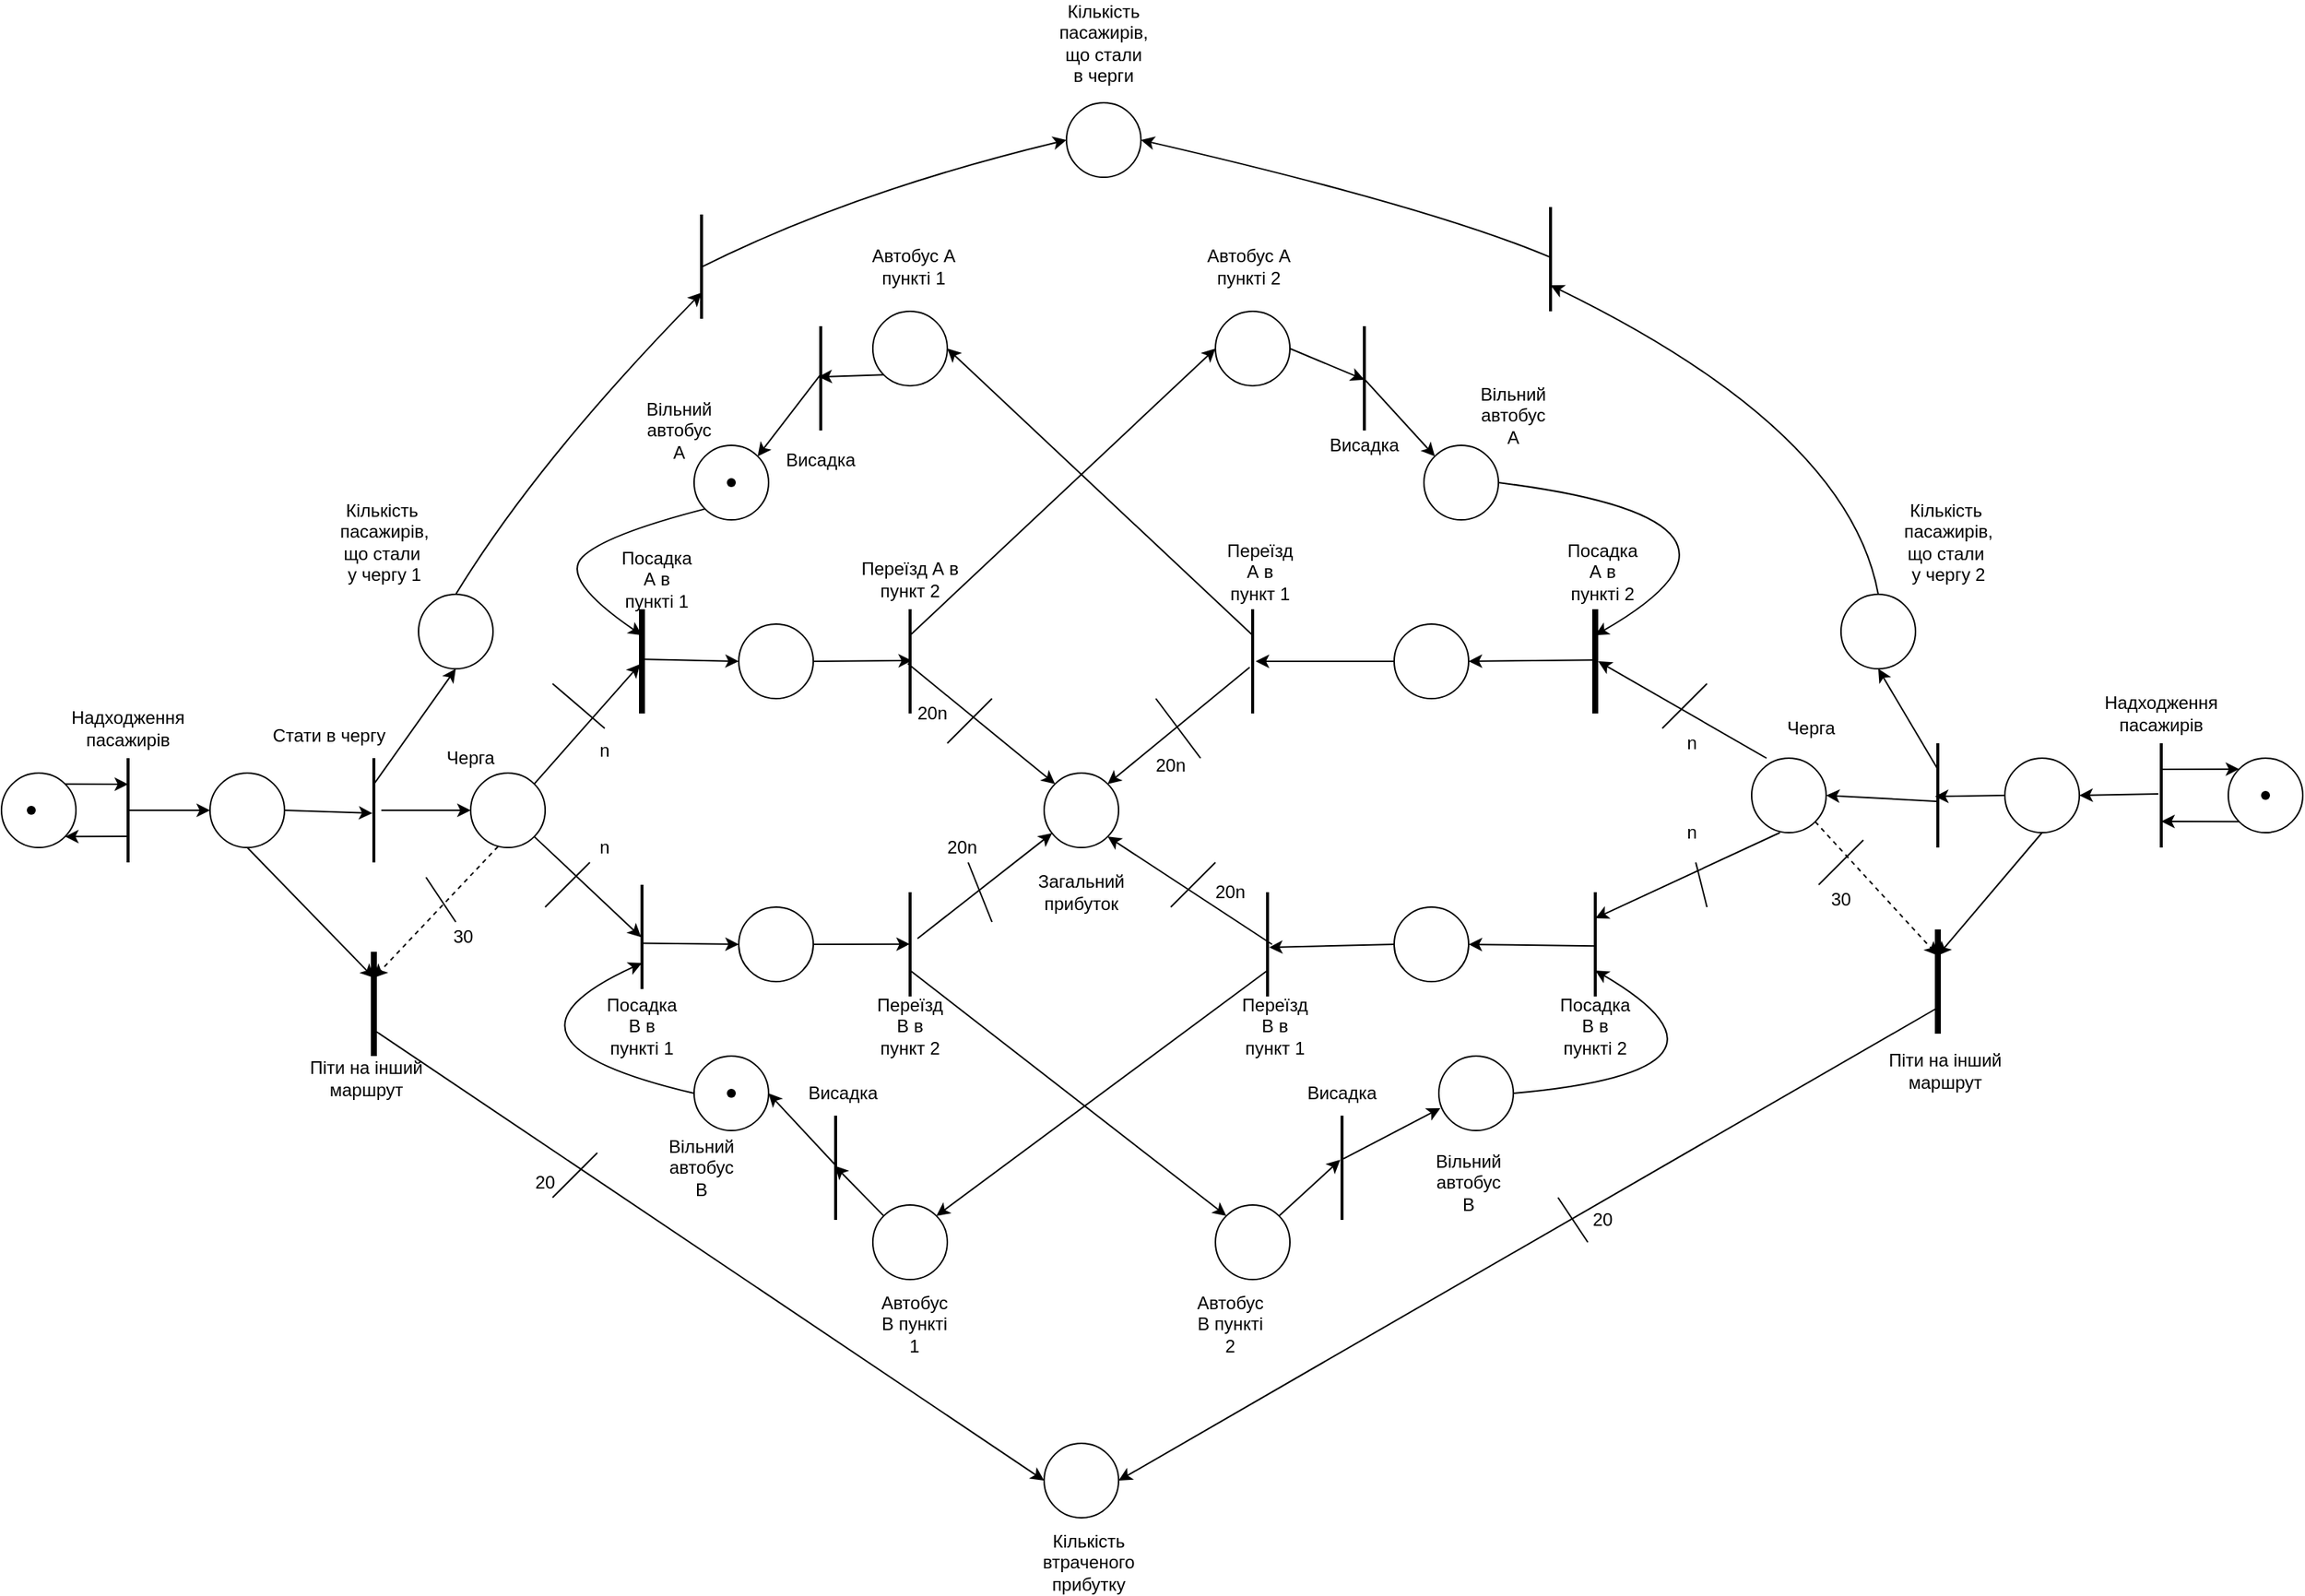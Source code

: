 <mxfile version="20.3.0" type="device"><diagram id="JRquB27SXBx3PRwuqqWr" name="Страница 1"><mxGraphModel dx="1483" dy="916" grid="1" gridSize="10" guides="1" tooltips="1" connect="1" arrows="1" fold="1" page="1" pageScale="1" pageWidth="827" pageHeight="1169" math="0" shadow="0"><root><mxCell id="0"/><mxCell id="1" parent="0"/><mxCell id="k7rmMlAUc3m3E8eoJqfO-1" value="" style="ellipse;whiteSpace=wrap;html=1;aspect=fixed;" parent="1" vertex="1"><mxGeometry x="40" y="1000" width="50" height="50" as="geometry"/></mxCell><mxCell id="k7rmMlAUc3m3E8eoJqfO-2" value="" style="line;strokeWidth=2;direction=south;html=1;" parent="1" vertex="1"><mxGeometry x="120" y="990" width="10" height="70" as="geometry"/></mxCell><mxCell id="k7rmMlAUc3m3E8eoJqfO-3" value="" style="endArrow=classic;html=1;exitX=1;exitY=0;exitDx=0;exitDy=0;entryX=0.25;entryY=0.5;entryDx=0;entryDy=0;entryPerimeter=0;" parent="1" source="k7rmMlAUc3m3E8eoJqfO-1" target="k7rmMlAUc3m3E8eoJqfO-2" edge="1"><mxGeometry width="50" height="50" relative="1" as="geometry"><mxPoint x="430" y="1330" as="sourcePoint"/><mxPoint x="480" y="1280" as="targetPoint"/></mxGeometry></mxCell><mxCell id="k7rmMlAUc3m3E8eoJqfO-4" value="" style="endArrow=classic;html=1;exitX=0.75;exitY=0.5;exitDx=0;exitDy=0;exitPerimeter=0;entryX=1;entryY=1;entryDx=0;entryDy=0;" parent="1" source="k7rmMlAUc3m3E8eoJqfO-2" target="k7rmMlAUc3m3E8eoJqfO-1" edge="1"><mxGeometry width="50" height="50" relative="1" as="geometry"><mxPoint x="430" y="1330" as="sourcePoint"/><mxPoint x="480" y="1280" as="targetPoint"/></mxGeometry></mxCell><mxCell id="k7rmMlAUc3m3E8eoJqfO-5" value="Надходження пасажирів" style="text;html=1;strokeColor=none;fillColor=none;align=center;verticalAlign=middle;whiteSpace=wrap;rounded=0;" parent="1" vertex="1"><mxGeometry x="105" y="960" width="40" height="20" as="geometry"/></mxCell><mxCell id="k7rmMlAUc3m3E8eoJqfO-6" value="" style="ellipse;whiteSpace=wrap;html=1;aspect=fixed;" parent="1" vertex="1"><mxGeometry x="180" y="1000" width="50" height="50" as="geometry"/></mxCell><mxCell id="k7rmMlAUc3m3E8eoJqfO-7" value="" style="endArrow=classic;html=1;entryX=0;entryY=0.5;entryDx=0;entryDy=0;" parent="1" target="k7rmMlAUc3m3E8eoJqfO-6" edge="1"><mxGeometry width="50" height="50" relative="1" as="geometry"><mxPoint x="124" y="1025" as="sourcePoint"/><mxPoint x="295" y="790" as="targetPoint"/></mxGeometry></mxCell><mxCell id="k7rmMlAUc3m3E8eoJqfO-8" value="" style="line;strokeWidth=4;direction=south;html=1;" parent="1" vertex="1"><mxGeometry x="285" y="1120" width="10" height="70" as="geometry"/></mxCell><mxCell id="k7rmMlAUc3m3E8eoJqfO-10" value="" style="line;strokeWidth=2;direction=south;html=1;" parent="1" vertex="1"><mxGeometry x="285" y="990" width="10" height="70" as="geometry"/></mxCell><mxCell id="k7rmMlAUc3m3E8eoJqfO-11" value="" style="ellipse;whiteSpace=wrap;html=1;aspect=fixed;" parent="1" vertex="1"><mxGeometry x="355" y="1000" width="50" height="50" as="geometry"/></mxCell><mxCell id="k7rmMlAUc3m3E8eoJqfO-12" value="" style="line;strokeWidth=4;direction=south;html=1;" parent="1" vertex="1"><mxGeometry x="465" y="890" width="10" height="70" as="geometry"/></mxCell><mxCell id="k7rmMlAUc3m3E8eoJqfO-13" value="" style="line;strokeWidth=2;direction=south;html=1;" parent="1" vertex="1"><mxGeometry x="465" y="1075" width="10" height="70" as="geometry"/></mxCell><mxCell id="k7rmMlAUc3m3E8eoJqfO-14" value="" style="ellipse;whiteSpace=wrap;html=1;aspect=fixed;" parent="1" vertex="1"><mxGeometry x="535" y="900" width="50" height="50" as="geometry"/></mxCell><mxCell id="k7rmMlAUc3m3E8eoJqfO-15" value="" style="ellipse;whiteSpace=wrap;html=1;aspect=fixed;" parent="1" vertex="1"><mxGeometry x="535" y="1090" width="50" height="50" as="geometry"/></mxCell><mxCell id="k7rmMlAUc3m3E8eoJqfO-16" value="" style="line;strokeWidth=2;direction=south;html=1;" parent="1" vertex="1"><mxGeometry x="645" y="1080" width="10" height="70" as="geometry"/></mxCell><mxCell id="k7rmMlAUc3m3E8eoJqfO-17" value="" style="line;strokeWidth=2;direction=south;html=1;" parent="1" vertex="1"><mxGeometry x="645" y="890" width="10" height="70" as="geometry"/></mxCell><mxCell id="k7rmMlAUc3m3E8eoJqfO-18" value="" style="ellipse;whiteSpace=wrap;html=1;aspect=fixed;" parent="1" vertex="1"><mxGeometry x="740" y="1000" width="50" height="50" as="geometry"/></mxCell><mxCell id="k7rmMlAUc3m3E8eoJqfO-19" value="" style="ellipse;whiteSpace=wrap;html=1;aspect=fixed;" parent="1" vertex="1"><mxGeometry x="505" y="780" width="50" height="50" as="geometry"/></mxCell><mxCell id="k7rmMlAUc3m3E8eoJqfO-20" value="" style="ellipse;whiteSpace=wrap;html=1;aspect=fixed;" parent="1" vertex="1"><mxGeometry x="625" y="690" width="50" height="50" as="geometry"/></mxCell><mxCell id="k7rmMlAUc3m3E8eoJqfO-21" value="" style="line;strokeWidth=2;direction=south;html=1;" parent="1" vertex="1"><mxGeometry x="585" y="700" width="10" height="70" as="geometry"/></mxCell><mxCell id="k7rmMlAUc3m3E8eoJqfO-22" value="" style="ellipse;whiteSpace=wrap;html=1;aspect=fixed;" parent="1" vertex="1"><mxGeometry x="505" y="1190" width="50" height="50" as="geometry"/></mxCell><mxCell id="k7rmMlAUc3m3E8eoJqfO-23" value="" style="line;strokeWidth=2;direction=south;html=1;" parent="1" vertex="1"><mxGeometry x="595" y="1230" width="10" height="70" as="geometry"/></mxCell><mxCell id="k7rmMlAUc3m3E8eoJqfO-24" value="" style="ellipse;whiteSpace=wrap;html=1;aspect=fixed;" parent="1" vertex="1"><mxGeometry x="625" y="1290" width="50" height="50" as="geometry"/></mxCell><mxCell id="k7rmMlAUc3m3E8eoJqfO-25" value="" style="ellipse;whiteSpace=wrap;html=1;aspect=fixed;" parent="1" vertex="1"><mxGeometry x="740" y="1450" width="50" height="50" as="geometry"/></mxCell><mxCell id="k7rmMlAUc3m3E8eoJqfO-26" value="" style="endArrow=classic;html=1;exitX=1;exitY=0.5;exitDx=0;exitDy=0;" parent="1" source="k7rmMlAUc3m3E8eoJqfO-6" edge="1"><mxGeometry width="50" height="50" relative="1" as="geometry"><mxPoint x="505" y="1060" as="sourcePoint"/><mxPoint x="289" y="1027" as="targetPoint"/></mxGeometry></mxCell><mxCell id="k7rmMlAUc3m3E8eoJqfO-27" value="" style="endArrow=classic;html=1;entryX=0;entryY=0.5;entryDx=0;entryDy=0;" parent="1" source="k7rmMlAUc3m3E8eoJqfO-10" target="k7rmMlAUc3m3E8eoJqfO-11" edge="1"><mxGeometry width="50" height="50" relative="1" as="geometry"><mxPoint x="505" y="1060" as="sourcePoint"/><mxPoint x="555" y="1010" as="targetPoint"/></mxGeometry></mxCell><mxCell id="k7rmMlAUc3m3E8eoJqfO-28" value="" style="endArrow=classic;html=1;exitX=0.5;exitY=1;exitDx=0;exitDy=0;entryX=0.25;entryY=0.5;entryDx=0;entryDy=0;entryPerimeter=0;" parent="1" source="k7rmMlAUc3m3E8eoJqfO-6" target="k7rmMlAUc3m3E8eoJqfO-8" edge="1"><mxGeometry width="50" height="50" relative="1" as="geometry"><mxPoint x="505" y="1060" as="sourcePoint"/><mxPoint x="555" y="1010" as="targetPoint"/></mxGeometry></mxCell><mxCell id="k7rmMlAUc3m3E8eoJqfO-29" value="" style="endArrow=classic;html=1;exitX=0.75;exitY=0.5;exitDx=0;exitDy=0;exitPerimeter=0;entryX=0;entryY=0.5;entryDx=0;entryDy=0;" parent="1" source="k7rmMlAUc3m3E8eoJqfO-8" target="k7rmMlAUc3m3E8eoJqfO-25" edge="1"><mxGeometry width="50" height="50" relative="1" as="geometry"><mxPoint x="665" y="1340" as="sourcePoint"/><mxPoint x="715" y="1290" as="targetPoint"/></mxGeometry></mxCell><mxCell id="k7rmMlAUc3m3E8eoJqfO-31" value="" style="endArrow=classic;html=1;exitX=1;exitY=0;exitDx=0;exitDy=0;entryX=0.527;entryY=0.627;entryDx=0;entryDy=0;entryPerimeter=0;" parent="1" source="k7rmMlAUc3m3E8eoJqfO-11" target="k7rmMlAUc3m3E8eoJqfO-12" edge="1"><mxGeometry width="50" height="50" relative="1" as="geometry"><mxPoint x="535" y="1080" as="sourcePoint"/><mxPoint x="585" y="1030" as="targetPoint"/></mxGeometry></mxCell><mxCell id="k7rmMlAUc3m3E8eoJqfO-32" value="" style="endArrow=classic;html=1;exitX=1;exitY=1;exitDx=0;exitDy=0;entryX=0.503;entryY=0.555;entryDx=0;entryDy=0;entryPerimeter=0;" parent="1" source="k7rmMlAUc3m3E8eoJqfO-11" target="k7rmMlAUc3m3E8eoJqfO-13" edge="1"><mxGeometry width="50" height="50" relative="1" as="geometry"><mxPoint x="535" y="1080" as="sourcePoint"/><mxPoint x="585" y="1030" as="targetPoint"/></mxGeometry></mxCell><mxCell id="k7rmMlAUc3m3E8eoJqfO-33" value="" style="endArrow=classic;html=1;exitX=0.481;exitY=0.373;exitDx=0;exitDy=0;exitPerimeter=0;entryX=0;entryY=0.5;entryDx=0;entryDy=0;" parent="1" source="k7rmMlAUc3m3E8eoJqfO-12" target="k7rmMlAUc3m3E8eoJqfO-14" edge="1"><mxGeometry width="50" height="50" relative="1" as="geometry"><mxPoint x="585" y="1080" as="sourcePoint"/><mxPoint x="635" y="1030" as="targetPoint"/></mxGeometry></mxCell><mxCell id="k7rmMlAUc3m3E8eoJqfO-34" value="" style="endArrow=classic;html=1;exitX=0.561;exitY=0.563;exitDx=0;exitDy=0;exitPerimeter=0;entryX=0;entryY=0.5;entryDx=0;entryDy=0;" parent="1" source="k7rmMlAUc3m3E8eoJqfO-13" target="k7rmMlAUc3m3E8eoJqfO-15" edge="1"><mxGeometry width="50" height="50" relative="1" as="geometry"><mxPoint x="585" y="1080" as="sourcePoint"/><mxPoint x="635" y="1030" as="targetPoint"/></mxGeometry></mxCell><mxCell id="k7rmMlAUc3m3E8eoJqfO-35" value="" style="endArrow=classic;html=1;exitX=0;exitY=1;exitDx=0;exitDy=0;entryX=0.486;entryY=0.65;entryDx=0;entryDy=0;entryPerimeter=0;" parent="1" source="k7rmMlAUc3m3E8eoJqfO-20" target="k7rmMlAUc3m3E8eoJqfO-21" edge="1"><mxGeometry width="50" height="50" relative="1" as="geometry"><mxPoint x="675" y="950" as="sourcePoint"/><mxPoint x="725" y="900" as="targetPoint"/></mxGeometry></mxCell><mxCell id="k7rmMlAUc3m3E8eoJqfO-36" value="" style="endArrow=classic;html=1;exitX=0.451;exitY=0.442;exitDx=0;exitDy=0;exitPerimeter=0;entryX=1;entryY=0;entryDx=0;entryDy=0;" parent="1" source="k7rmMlAUc3m3E8eoJqfO-21" target="k7rmMlAUc3m3E8eoJqfO-19" edge="1"><mxGeometry width="50" height="50" relative="1" as="geometry"><mxPoint x="675" y="950" as="sourcePoint"/><mxPoint x="725" y="900" as="targetPoint"/></mxGeometry></mxCell><mxCell id="k7rmMlAUc3m3E8eoJqfO-37" value="" style="endArrow=classic;html=1;exitX=1;exitY=0.5;exitDx=0;exitDy=0;entryX=0.493;entryY=0.376;entryDx=0;entryDy=0;entryPerimeter=0;" parent="1" source="k7rmMlAUc3m3E8eoJqfO-14" target="k7rmMlAUc3m3E8eoJqfO-17" edge="1"><mxGeometry width="50" height="50" relative="1" as="geometry"><mxPoint x="675" y="950" as="sourcePoint"/><mxPoint x="725" y="900" as="targetPoint"/></mxGeometry></mxCell><mxCell id="k7rmMlAUc3m3E8eoJqfO-38" value="" style="endArrow=classic;html=1;exitX=1;exitY=0.5;exitDx=0;exitDy=0;entryX=0.498;entryY=0.514;entryDx=0;entryDy=0;entryPerimeter=0;" parent="1" source="k7rmMlAUc3m3E8eoJqfO-15" target="k7rmMlAUc3m3E8eoJqfO-16" edge="1"><mxGeometry width="50" height="50" relative="1" as="geometry"><mxPoint x="675" y="950" as="sourcePoint"/><mxPoint x="725" y="900" as="targetPoint"/></mxGeometry></mxCell><mxCell id="k7rmMlAUc3m3E8eoJqfO-39" value="" style="endArrow=classic;html=1;exitX=0.522;exitY=0.652;exitDx=0;exitDy=0;exitPerimeter=0;entryX=0;entryY=0;entryDx=0;entryDy=0;shadow=0;sketch=0;rounded=1;" parent="1" source="k7rmMlAUc3m3E8eoJqfO-17" target="k7rmMlAUc3m3E8eoJqfO-18" edge="1"><mxGeometry width="50" height="50" relative="1" as="geometry"><mxPoint x="805" y="1030" as="sourcePoint"/><mxPoint x="855" y="980" as="targetPoint"/></mxGeometry></mxCell><mxCell id="k7rmMlAUc3m3E8eoJqfO-40" value="" style="endArrow=classic;html=1;" parent="1" source="k7rmMlAUc3m3E8eoJqfO-16" target="k7rmMlAUc3m3E8eoJqfO-18" edge="1"><mxGeometry width="50" height="50" relative="1" as="geometry"><mxPoint x="805" y="1030" as="sourcePoint"/><mxPoint x="855" y="980" as="targetPoint"/></mxGeometry></mxCell><mxCell id="k7rmMlAUc3m3E8eoJqfO-41" value="" style="endArrow=classic;html=1;shadow=0;strokeColor=#000000;exitX=0;exitY=0;exitDx=0;exitDy=0;entryX=0.481;entryY=0.561;entryDx=0;entryDy=0;entryPerimeter=0;" parent="1" source="k7rmMlAUc3m3E8eoJqfO-24" target="k7rmMlAUc3m3E8eoJqfO-23" edge="1"><mxGeometry width="50" height="50" relative="1" as="geometry"><mxPoint x="745" y="1200" as="sourcePoint"/><mxPoint x="795" y="1150" as="targetPoint"/></mxGeometry></mxCell><mxCell id="k7rmMlAUc3m3E8eoJqfO-42" value="" style="endArrow=classic;html=1;shadow=0;strokeColor=#000000;exitX=0.486;exitY=0.439;exitDx=0;exitDy=0;exitPerimeter=0;entryX=1;entryY=0.5;entryDx=0;entryDy=0;" parent="1" source="k7rmMlAUc3m3E8eoJqfO-23" target="k7rmMlAUc3m3E8eoJqfO-22" edge="1"><mxGeometry width="50" height="50" relative="1" as="geometry"><mxPoint x="745" y="1200" as="sourcePoint"/><mxPoint x="795" y="1150" as="targetPoint"/></mxGeometry></mxCell><mxCell id="k7rmMlAUc3m3E8eoJqfO-43" value="" style="endArrow=none;html=1;shadow=0;strokeColor=#000000;" parent="1" edge="1"><mxGeometry width="50" height="50" relative="1" as="geometry"><mxPoint x="410" y="1285" as="sourcePoint"/><mxPoint x="440.0" y="1255" as="targetPoint"/></mxGeometry></mxCell><mxCell id="k7rmMlAUc3m3E8eoJqfO-44" value="" style="endArrow=none;html=1;shadow=0;strokeColor=#000000;" parent="1" edge="1"><mxGeometry width="50" height="50" relative="1" as="geometry"><mxPoint x="405" y="1090" as="sourcePoint"/><mxPoint x="435.0" y="1060" as="targetPoint"/></mxGeometry></mxCell><mxCell id="k7rmMlAUc3m3E8eoJqfO-45" value="" style="endArrow=none;html=1;shadow=0;strokeColor=#000000;" parent="1" edge="1"><mxGeometry width="50" height="50" relative="1" as="geometry"><mxPoint x="675.0" y="980" as="sourcePoint"/><mxPoint x="705.0" y="950" as="targetPoint"/></mxGeometry></mxCell><mxCell id="k7rmMlAUc3m3E8eoJqfO-46" value="" style="endArrow=none;html=1;shadow=0;strokeColor=#000000;" parent="1" source="k7rmMlAUc3m3E8eoJqfO-122" edge="1"><mxGeometry width="50" height="50" relative="1" as="geometry"><mxPoint x="705" y="1100" as="sourcePoint"/><mxPoint x="675.0" y="1060" as="targetPoint"/></mxGeometry></mxCell><mxCell id="k7rmMlAUc3m3E8eoJqfO-47" value="" style="endArrow=none;html=1;shadow=0;strokeColor=#000000;" parent="1" edge="1"><mxGeometry width="50" height="50" relative="1" as="geometry"><mxPoint x="445.0" y="970" as="sourcePoint"/><mxPoint x="410" y="940" as="targetPoint"/></mxGeometry></mxCell><mxCell id="k7rmMlAUc3m3E8eoJqfO-48" value="" style="endArrow=none;html=1;shadow=0;strokeColor=#000000;" parent="1" edge="1"><mxGeometry width="50" height="50" relative="1" as="geometry"><mxPoint x="345" y="1100" as="sourcePoint"/><mxPoint x="325" y="1070" as="targetPoint"/></mxGeometry></mxCell><mxCell id="k7rmMlAUc3m3E8eoJqfO-49" value="" style="endArrow=classic;html=1;shadow=0;strokeColor=#000000;exitX=0.367;exitY=0.987;exitDx=0;exitDy=0;exitPerimeter=0;entryX=0.25;entryY=0.5;entryDx=0;entryDy=0;entryPerimeter=0;dashed=1;" parent="1" source="k7rmMlAUc3m3E8eoJqfO-11" target="k7rmMlAUc3m3E8eoJqfO-8" edge="1"><mxGeometry width="50" height="50" relative="1" as="geometry"><mxPoint x="585" y="1160" as="sourcePoint"/><mxPoint x="635" y="1110" as="targetPoint"/></mxGeometry></mxCell><mxCell id="k7rmMlAUc3m3E8eoJqfO-50" value="" style="line;strokeWidth=2;direction=south;html=1;" parent="1" vertex="1"><mxGeometry x="875" y="890" width="10" height="70" as="geometry"/></mxCell><mxCell id="k7rmMlAUc3m3E8eoJqfO-51" value="" style="line;strokeWidth=2;direction=south;html=1;" parent="1" vertex="1"><mxGeometry x="885" y="1080" width="10" height="70" as="geometry"/></mxCell><mxCell id="k7rmMlAUc3m3E8eoJqfO-52" value="" style="ellipse;whiteSpace=wrap;html=1;aspect=fixed;" parent="1" vertex="1"><mxGeometry x="975" y="900" width="50" height="50" as="geometry"/></mxCell><mxCell id="k7rmMlAUc3m3E8eoJqfO-53" value="" style="ellipse;whiteSpace=wrap;html=1;aspect=fixed;" parent="1" vertex="1"><mxGeometry x="975" y="1090" width="50" height="50" as="geometry"/></mxCell><mxCell id="k7rmMlAUc3m3E8eoJqfO-54" value="" style="line;strokeWidth=4;direction=south;html=1;" parent="1" vertex="1"><mxGeometry x="1105" y="890" width="10" height="70" as="geometry"/></mxCell><mxCell id="k7rmMlAUc3m3E8eoJqfO-55" value="" style="line;strokeWidth=2;direction=south;html=1;" parent="1" vertex="1"><mxGeometry x="1105" y="1080" width="10" height="70" as="geometry"/></mxCell><mxCell id="k7rmMlAUc3m3E8eoJqfO-56" value="" style="ellipse;whiteSpace=wrap;html=1;aspect=fixed;" parent="1" vertex="1"><mxGeometry x="855" y="690" width="50" height="50" as="geometry"/></mxCell><mxCell id="k7rmMlAUc3m3E8eoJqfO-57" value="" style="line;strokeWidth=2;direction=south;html=1;" parent="1" vertex="1"><mxGeometry x="950" y="700" width="10" height="70" as="geometry"/></mxCell><mxCell id="k7rmMlAUc3m3E8eoJqfO-58" value="" style="ellipse;whiteSpace=wrap;html=1;aspect=fixed;" parent="1" vertex="1"><mxGeometry x="995" y="780" width="50" height="50" as="geometry"/></mxCell><mxCell id="k7rmMlAUc3m3E8eoJqfO-59" value="" style="ellipse;whiteSpace=wrap;html=1;aspect=fixed;" parent="1" vertex="1"><mxGeometry x="855" y="1290" width="50" height="50" as="geometry"/></mxCell><mxCell id="k7rmMlAUc3m3E8eoJqfO-60" value="" style="endArrow=classic;html=1;shadow=0;strokeColor=#000000;exitX=0.25;exitY=0.5;exitDx=0;exitDy=0;exitPerimeter=0;entryX=1;entryY=0.5;entryDx=0;entryDy=0;" parent="1" source="k7rmMlAUc3m3E8eoJqfO-50" target="k7rmMlAUc3m3E8eoJqfO-20" edge="1"><mxGeometry width="50" height="50" relative="1" as="geometry"><mxPoint x="1015" y="1060" as="sourcePoint"/><mxPoint x="1065" y="1010" as="targetPoint"/></mxGeometry></mxCell><mxCell id="k7rmMlAUc3m3E8eoJqfO-61" value="" style="endArrow=classic;html=1;shadow=0;strokeColor=#000000;exitX=0.25;exitY=0.5;exitDx=0;exitDy=0;exitPerimeter=0;entryX=0;entryY=0.5;entryDx=0;entryDy=0;" parent="1" source="k7rmMlAUc3m3E8eoJqfO-17" target="k7rmMlAUc3m3E8eoJqfO-56" edge="1"><mxGeometry width="50" height="50" relative="1" as="geometry"><mxPoint x="1015" y="1060" as="sourcePoint"/><mxPoint x="1065" y="1010" as="targetPoint"/></mxGeometry></mxCell><mxCell id="k7rmMlAUc3m3E8eoJqfO-62" value="" style="endArrow=classic;html=1;shadow=0;strokeColor=#000000;exitX=0.557;exitY=0.7;exitDx=0;exitDy=0;exitPerimeter=0;entryX=1;entryY=0;entryDx=0;entryDy=0;" parent="1" source="k7rmMlAUc3m3E8eoJqfO-50" target="k7rmMlAUc3m3E8eoJqfO-18" edge="1"><mxGeometry width="50" height="50" relative="1" as="geometry"><mxPoint x="1015" y="1060" as="sourcePoint"/><mxPoint x="1065" y="1010" as="targetPoint"/></mxGeometry></mxCell><mxCell id="k7rmMlAUc3m3E8eoJqfO-63" value="" style="endArrow=classic;html=1;shadow=0;strokeColor=#000000;exitX=0.5;exitY=0.2;exitDx=0;exitDy=0;exitPerimeter=0;entryX=1;entryY=1;entryDx=0;entryDy=0;" parent="1" source="k7rmMlAUc3m3E8eoJqfO-51" target="k7rmMlAUc3m3E8eoJqfO-18" edge="1"><mxGeometry width="50" height="50" relative="1" as="geometry"><mxPoint x="1015" y="1060" as="sourcePoint"/><mxPoint x="1065" y="1010" as="targetPoint"/></mxGeometry></mxCell><mxCell id="k7rmMlAUc3m3E8eoJqfO-64" value="" style="endArrow=classic;html=1;shadow=0;strokeColor=#000000;exitX=0;exitY=0.5;exitDx=0;exitDy=0;entryX=0.5;entryY=0.3;entryDx=0;entryDy=0;entryPerimeter=0;" parent="1" source="k7rmMlAUc3m3E8eoJqfO-52" target="k7rmMlAUc3m3E8eoJqfO-50" edge="1"><mxGeometry width="50" height="50" relative="1" as="geometry"><mxPoint x="1015" y="1060" as="sourcePoint"/><mxPoint x="1065" y="1010" as="targetPoint"/></mxGeometry></mxCell><mxCell id="k7rmMlAUc3m3E8eoJqfO-65" value="" style="endArrow=classic;html=1;shadow=0;strokeColor=#000000;exitX=0;exitY=0.5;exitDx=0;exitDy=0;entryX=0.529;entryY=0.4;entryDx=0;entryDy=0;entryPerimeter=0;" parent="1" source="k7rmMlAUc3m3E8eoJqfO-53" target="k7rmMlAUc3m3E8eoJqfO-51" edge="1"><mxGeometry width="50" height="50" relative="1" as="geometry"><mxPoint x="1015" y="1060" as="sourcePoint"/><mxPoint x="1065" y="1010" as="targetPoint"/></mxGeometry></mxCell><mxCell id="k7rmMlAUc3m3E8eoJqfO-66" value="" style="endArrow=classic;html=1;shadow=0;strokeColor=#000000;entryX=1;entryY=0.5;entryDx=0;entryDy=0;exitX=0.487;exitY=0.516;exitDx=0;exitDy=0;exitPerimeter=0;" parent="1" source="k7rmMlAUc3m3E8eoJqfO-54" target="k7rmMlAUc3m3E8eoJqfO-52" edge="1"><mxGeometry width="50" height="50" relative="1" as="geometry"><mxPoint x="1105" y="925" as="sourcePoint"/><mxPoint x="1065" y="1010" as="targetPoint"/></mxGeometry></mxCell><mxCell id="k7rmMlAUc3m3E8eoJqfO-67" value="" style="endArrow=classic;html=1;shadow=0;strokeColor=#000000;entryX=1;entryY=0.5;entryDx=0;entryDy=0;exitX=0.516;exitY=0.444;exitDx=0;exitDy=0;exitPerimeter=0;" parent="1" source="k7rmMlAUc3m3E8eoJqfO-55" target="k7rmMlAUc3m3E8eoJqfO-53" edge="1"><mxGeometry width="50" height="50" relative="1" as="geometry"><mxPoint x="1105" y="1115" as="sourcePoint"/><mxPoint x="1065" y="1010" as="targetPoint"/></mxGeometry></mxCell><mxCell id="k7rmMlAUc3m3E8eoJqfO-68" value="" style="endArrow=classic;html=1;shadow=0;strokeColor=#000000;exitX=0.75;exitY=0.5;exitDx=0;exitDy=0;exitPerimeter=0;entryX=1;entryY=0;entryDx=0;entryDy=0;" parent="1" source="k7rmMlAUc3m3E8eoJqfO-51" target="k7rmMlAUc3m3E8eoJqfO-24" edge="1"><mxGeometry width="50" height="50" relative="1" as="geometry"><mxPoint x="1015" y="1060" as="sourcePoint"/><mxPoint x="1065" y="1010" as="targetPoint"/></mxGeometry></mxCell><mxCell id="k7rmMlAUc3m3E8eoJqfO-69" value="" style="endArrow=classic;html=1;shadow=0;strokeColor=#000000;exitX=0.75;exitY=0.5;exitDx=0;exitDy=0;exitPerimeter=0;entryX=0;entryY=0;entryDx=0;entryDy=0;" parent="1" source="k7rmMlAUc3m3E8eoJqfO-16" target="k7rmMlAUc3m3E8eoJqfO-59" edge="1"><mxGeometry width="50" height="50" relative="1" as="geometry"><mxPoint x="1015" y="1060" as="sourcePoint"/><mxPoint x="1065" y="1010" as="targetPoint"/></mxGeometry></mxCell><mxCell id="k7rmMlAUc3m3E8eoJqfO-70" value="" style="line;strokeWidth=2;direction=south;html=1;" parent="1" vertex="1"><mxGeometry x="935" y="1230" width="10" height="70" as="geometry"/></mxCell><mxCell id="k7rmMlAUc3m3E8eoJqfO-71" value="" style="ellipse;whiteSpace=wrap;html=1;aspect=fixed;" parent="1" vertex="1"><mxGeometry x="1005" y="1190" width="50" height="50" as="geometry"/></mxCell><mxCell id="k7rmMlAUc3m3E8eoJqfO-72" value="" style="endArrow=classic;html=1;shadow=0;strokeColor=#000000;exitX=1;exitY=0;exitDx=0;exitDy=0;entryX=0.424;entryY=0.621;entryDx=0;entryDy=0;entryPerimeter=0;" parent="1" source="k7rmMlAUc3m3E8eoJqfO-59" target="k7rmMlAUc3m3E8eoJqfO-70" edge="1"><mxGeometry width="50" height="50" relative="1" as="geometry"><mxPoint x="1015" y="1060" as="sourcePoint"/><mxPoint x="1065" y="1010" as="targetPoint"/></mxGeometry></mxCell><mxCell id="k7rmMlAUc3m3E8eoJqfO-73" value="" style="endArrow=classic;html=1;shadow=0;strokeColor=#000000;exitX=0.414;exitY=0.4;exitDx=0;exitDy=0;exitPerimeter=0;entryX=0.02;entryY=0.7;entryDx=0;entryDy=0;entryPerimeter=0;" parent="1" source="k7rmMlAUc3m3E8eoJqfO-70" target="k7rmMlAUc3m3E8eoJqfO-71" edge="1"><mxGeometry width="50" height="50" relative="1" as="geometry"><mxPoint x="1015" y="1060" as="sourcePoint"/><mxPoint x="1065" y="1010" as="targetPoint"/></mxGeometry></mxCell><mxCell id="k7rmMlAUc3m3E8eoJqfO-74" value="" style="ellipse;whiteSpace=wrap;html=1;aspect=fixed;" parent="1" vertex="1"><mxGeometry x="1215" y="990" width="50" height="50" as="geometry"/></mxCell><mxCell id="k7rmMlAUc3m3E8eoJqfO-75" value="" style="endArrow=classic;html=1;shadow=0;strokeColor=#000000;entryX=0.5;entryY=0.3;entryDx=0;entryDy=0;entryPerimeter=0;exitX=0.2;exitY=0;exitDx=0;exitDy=0;exitPerimeter=0;" parent="1" source="k7rmMlAUc3m3E8eoJqfO-74" target="k7rmMlAUc3m3E8eoJqfO-54" edge="1"><mxGeometry width="50" height="50" relative="1" as="geometry"><mxPoint x="1015" y="1060" as="sourcePoint"/><mxPoint x="1065" y="1010" as="targetPoint"/></mxGeometry></mxCell><mxCell id="k7rmMlAUc3m3E8eoJqfO-76" value="" style="endArrow=classic;html=1;shadow=0;strokeColor=#000000;exitX=0.38;exitY=1;exitDx=0;exitDy=0;exitPerimeter=0;entryX=0.25;entryY=0.5;entryDx=0;entryDy=0;entryPerimeter=0;" parent="1" source="k7rmMlAUc3m3E8eoJqfO-74" target="k7rmMlAUc3m3E8eoJqfO-55" edge="1"><mxGeometry width="50" height="50" relative="1" as="geometry"><mxPoint x="1015" y="1060" as="sourcePoint"/><mxPoint x="1065" y="1010" as="targetPoint"/></mxGeometry></mxCell><mxCell id="k7rmMlAUc3m3E8eoJqfO-77" value="" style="endArrow=classic;html=1;shadow=0;strokeColor=#000000;exitX=1;exitY=0.5;exitDx=0;exitDy=0;entryX=0.513;entryY=0.507;entryDx=0;entryDy=0;entryPerimeter=0;" parent="1" source="k7rmMlAUc3m3E8eoJqfO-56" target="k7rmMlAUc3m3E8eoJqfO-57" edge="1"><mxGeometry width="50" height="50" relative="1" as="geometry"><mxPoint x="1025" y="1030" as="sourcePoint"/><mxPoint x="1075" y="980" as="targetPoint"/></mxGeometry></mxCell><mxCell id="k7rmMlAUc3m3E8eoJqfO-78" value="" style="endArrow=classic;html=1;shadow=0;strokeColor=#000000;exitX=0.49;exitY=0.613;exitDx=0;exitDy=0;exitPerimeter=0;entryX=0;entryY=0;entryDx=0;entryDy=0;" parent="1" source="k7rmMlAUc3m3E8eoJqfO-57" target="k7rmMlAUc3m3E8eoJqfO-58" edge="1"><mxGeometry width="50" height="50" relative="1" as="geometry"><mxPoint x="1025" y="1030" as="sourcePoint"/><mxPoint x="1075" y="980" as="targetPoint"/></mxGeometry></mxCell><mxCell id="k7rmMlAUc3m3E8eoJqfO-79" value="" style="line;strokeWidth=2;direction=south;html=1;" parent="1" vertex="1"><mxGeometry x="1335" y="980" width="10" height="70" as="geometry"/></mxCell><mxCell id="k7rmMlAUc3m3E8eoJqfO-80" value="" style="ellipse;whiteSpace=wrap;html=1;aspect=fixed;" parent="1" vertex="1"><mxGeometry x="755" y="550" width="50" height="50" as="geometry"/></mxCell><mxCell id="k7rmMlAUc3m3E8eoJqfO-81" value="" style="ellipse;whiteSpace=wrap;html=1;aspect=fixed;" parent="1" vertex="1"><mxGeometry x="1385" y="990" width="50" height="50" as="geometry"/></mxCell><mxCell id="k7rmMlAUc3m3E8eoJqfO-82" value="" style="line;strokeWidth=2;direction=south;html=1;" parent="1" vertex="1"><mxGeometry x="1485" y="980" width="10" height="70" as="geometry"/></mxCell><mxCell id="k7rmMlAUc3m3E8eoJqfO-83" value="" style="ellipse;whiteSpace=wrap;html=1;aspect=fixed;" parent="1" vertex="1"><mxGeometry x="1535" y="990" width="50" height="50" as="geometry"/></mxCell><mxCell id="k7rmMlAUc3m3E8eoJqfO-84" value="" style="endArrow=classic;html=1;shadow=0;strokeColor=#000000;exitX=0;exitY=1;exitDx=0;exitDy=0;entryX=0.75;entryY=0.5;entryDx=0;entryDy=0;entryPerimeter=0;" parent="1" source="k7rmMlAUc3m3E8eoJqfO-83" target="k7rmMlAUc3m3E8eoJqfO-82" edge="1"><mxGeometry width="50" height="50" relative="1" as="geometry"><mxPoint x="1135" y="1180" as="sourcePoint"/><mxPoint x="1185" y="1130" as="targetPoint"/></mxGeometry></mxCell><mxCell id="k7rmMlAUc3m3E8eoJqfO-85" value="" style="endArrow=classic;html=1;shadow=0;strokeColor=#000000;entryX=0;entryY=0;entryDx=0;entryDy=0;exitX=0.25;exitY=0.5;exitDx=0;exitDy=0;exitPerimeter=0;" parent="1" source="k7rmMlAUc3m3E8eoJqfO-82" target="k7rmMlAUc3m3E8eoJqfO-83" edge="1"><mxGeometry width="50" height="50" relative="1" as="geometry"><mxPoint x="1135" y="1180" as="sourcePoint"/><mxPoint x="1185" y="1130" as="targetPoint"/></mxGeometry></mxCell><mxCell id="k7rmMlAUc3m3E8eoJqfO-86" value="" style="endArrow=classic;html=1;shadow=0;strokeColor=#000000;entryX=1;entryY=0.5;entryDx=0;entryDy=0;exitX=0.486;exitY=0.7;exitDx=0;exitDy=0;exitPerimeter=0;" parent="1" source="k7rmMlAUc3m3E8eoJqfO-82" target="k7rmMlAUc3m3E8eoJqfO-81" edge="1"><mxGeometry width="50" height="50" relative="1" as="geometry"><mxPoint x="1135" y="1180" as="sourcePoint"/><mxPoint x="1185" y="1130" as="targetPoint"/></mxGeometry></mxCell><mxCell id="k7rmMlAUc3m3E8eoJqfO-87" value="" style="endArrow=classic;html=1;shadow=0;strokeColor=#000000;exitX=0;exitY=0.5;exitDx=0;exitDy=0;entryX=0.511;entryY=0.691;entryDx=0;entryDy=0;entryPerimeter=0;" parent="1" source="k7rmMlAUc3m3E8eoJqfO-81" target="k7rmMlAUc3m3E8eoJqfO-79" edge="1"><mxGeometry width="50" height="50" relative="1" as="geometry"><mxPoint x="1135" y="1180" as="sourcePoint"/><mxPoint x="1185" y="1130" as="targetPoint"/></mxGeometry></mxCell><mxCell id="k7rmMlAUc3m3E8eoJqfO-88" value="" style="endArrow=classic;html=1;shadow=0;strokeColor=#000000;exitX=0.557;exitY=0.6;exitDx=0;exitDy=0;exitPerimeter=0;entryX=1;entryY=0.5;entryDx=0;entryDy=0;" parent="1" source="k7rmMlAUc3m3E8eoJqfO-79" target="k7rmMlAUc3m3E8eoJqfO-74" edge="1"><mxGeometry width="50" height="50" relative="1" as="geometry"><mxPoint x="1135" y="1180" as="sourcePoint"/><mxPoint x="1185" y="1130" as="targetPoint"/></mxGeometry></mxCell><mxCell id="k7rmMlAUc3m3E8eoJqfO-90" value="" style="line;strokeWidth=4;direction=south;html=1;" parent="1" vertex="1"><mxGeometry x="1335" y="1105" width="10" height="70" as="geometry"/></mxCell><mxCell id="k7rmMlAUc3m3E8eoJqfO-91" value="" style="endArrow=classic;html=1;shadow=0;strokeColor=#000000;exitX=0.5;exitY=1;exitDx=0;exitDy=0;entryX=0.25;entryY=0.5;entryDx=0;entryDy=0;entryPerimeter=0;" parent="1" source="k7rmMlAUc3m3E8eoJqfO-81" target="k7rmMlAUc3m3E8eoJqfO-90" edge="1"><mxGeometry width="50" height="50" relative="1" as="geometry"><mxPoint x="825" y="1260" as="sourcePoint"/><mxPoint x="875" y="1210" as="targetPoint"/></mxGeometry></mxCell><mxCell id="k7rmMlAUc3m3E8eoJqfO-92" value="" style="endArrow=classic;html=1;shadow=0;strokeColor=#000000;exitX=0.75;exitY=0.5;exitDx=0;exitDy=0;exitPerimeter=0;entryX=1;entryY=0.5;entryDx=0;entryDy=0;" parent="1" source="k7rmMlAUc3m3E8eoJqfO-90" target="k7rmMlAUc3m3E8eoJqfO-25" edge="1"><mxGeometry width="50" height="50" relative="1" as="geometry"><mxPoint x="825" y="1260" as="sourcePoint"/><mxPoint x="875" y="1210" as="targetPoint"/></mxGeometry></mxCell><mxCell id="k7rmMlAUc3m3E8eoJqfO-93" value="" style="endArrow=none;html=1;shadow=0;strokeColor=#000000;" parent="1" edge="1"><mxGeometry width="50" height="50" relative="1" as="geometry"><mxPoint x="1105" y="1315" as="sourcePoint"/><mxPoint x="1085" y="1285" as="targetPoint"/></mxGeometry></mxCell><mxCell id="k7rmMlAUc3m3E8eoJqfO-94" value="" style="endArrow=none;html=1;shadow=0;strokeColor=#000000;" parent="1" edge="1"><mxGeometry width="50" height="50" relative="1" as="geometry"><mxPoint x="825" y="1090" as="sourcePoint"/><mxPoint x="855" y="1060" as="targetPoint"/></mxGeometry></mxCell><mxCell id="k7rmMlAUc3m3E8eoJqfO-95" value="" style="endArrow=none;html=1;shadow=0;strokeColor=#000000;" parent="1" edge="1"><mxGeometry width="50" height="50" relative="1" as="geometry"><mxPoint x="845" y="990" as="sourcePoint"/><mxPoint x="815" y="950" as="targetPoint"/></mxGeometry></mxCell><mxCell id="k7rmMlAUc3m3E8eoJqfO-96" value="" style="endArrow=none;html=1;shadow=0;strokeColor=#000000;" parent="1" edge="1"><mxGeometry width="50" height="50" relative="1" as="geometry"><mxPoint x="1155" y="970" as="sourcePoint"/><mxPoint x="1185" y="940" as="targetPoint"/></mxGeometry></mxCell><mxCell id="k7rmMlAUc3m3E8eoJqfO-97" value="" style="endArrow=none;html=1;shadow=0;strokeColor=#000000;" parent="1" edge="1"><mxGeometry width="50" height="50" relative="1" as="geometry"><mxPoint x="1155" y="1050" as="sourcePoint"/><mxPoint x="1155" y="1050" as="targetPoint"/></mxGeometry></mxCell><mxCell id="k7rmMlAUc3m3E8eoJqfO-98" value="" style="endArrow=classic;html=1;shadow=0;strokeColor=#000000;exitX=1;exitY=1;exitDx=0;exitDy=0;entryX=0.25;entryY=0.5;entryDx=0;entryDy=0;entryPerimeter=0;dashed=1;" parent="1" source="k7rmMlAUc3m3E8eoJqfO-74" target="k7rmMlAUc3m3E8eoJqfO-90" edge="1"><mxGeometry width="50" height="50" relative="1" as="geometry"><mxPoint x="975" y="1130" as="sourcePoint"/><mxPoint x="1025" y="1080" as="targetPoint"/></mxGeometry></mxCell><mxCell id="k7rmMlAUc3m3E8eoJqfO-100" value="Черга" style="text;html=1;strokeColor=none;fillColor=none;align=center;verticalAlign=middle;whiteSpace=wrap;rounded=0;" parent="1" vertex="1"><mxGeometry x="335" y="980" width="40" height="20" as="geometry"/></mxCell><mxCell id="k7rmMlAUc3m3E8eoJqfO-101" value="Вільний автобус В" style="text;html=1;strokeColor=none;fillColor=none;align=center;verticalAlign=middle;whiteSpace=wrap;rounded=0;" parent="1" vertex="1"><mxGeometry x="490" y="1255" width="40" height="20" as="geometry"/></mxCell><mxCell id="k7rmMlAUc3m3E8eoJqfO-102" value="Висадка" style="text;html=1;strokeColor=none;fillColor=none;align=center;verticalAlign=middle;whiteSpace=wrap;rounded=0;" parent="1" vertex="1"><mxGeometry x="585" y="1205" width="40" height="20" as="geometry"/></mxCell><mxCell id="k7rmMlAUc3m3E8eoJqfO-103" value="Висадка" style="text;html=1;strokeColor=none;fillColor=none;align=center;verticalAlign=middle;whiteSpace=wrap;rounded=0;" parent="1" vertex="1"><mxGeometry x="570" y="780" width="40" height="20" as="geometry"/></mxCell><mxCell id="k7rmMlAUc3m3E8eoJqfO-104" value="Вільний автобус А" style="text;html=1;strokeColor=none;fillColor=none;align=center;verticalAlign=middle;whiteSpace=wrap;rounded=0;" parent="1" vertex="1"><mxGeometry x="475" y="760" width="40" height="20" as="geometry"/></mxCell><mxCell id="k7rmMlAUc3m3E8eoJqfO-105" value="Автобус В пункті 1" style="text;html=1;strokeColor=none;fillColor=none;align=center;verticalAlign=middle;whiteSpace=wrap;rounded=0;" parent="1" vertex="1"><mxGeometry x="632.5" y="1360" width="40" height="20" as="geometry"/></mxCell><mxCell id="k7rmMlAUc3m3E8eoJqfO-106" value="Автобус А пункті 1" style="text;html=1;strokeColor=none;fillColor=none;align=center;verticalAlign=middle;whiteSpace=wrap;rounded=0;" parent="1" vertex="1"><mxGeometry x="610" y="650" width="85" height="20" as="geometry"/></mxCell><mxCell id="k7rmMlAUc3m3E8eoJqfO-107" value="Автобус А пункті 2" style="text;html=1;strokeColor=none;fillColor=none;align=center;verticalAlign=middle;whiteSpace=wrap;rounded=0;" parent="1" vertex="1"><mxGeometry x="835" y="650" width="85" height="20" as="geometry"/></mxCell><mxCell id="k7rmMlAUc3m3E8eoJqfO-108" value="Вільний автобус А" style="text;html=1;strokeColor=none;fillColor=none;align=center;verticalAlign=middle;whiteSpace=wrap;rounded=0;" parent="1" vertex="1"><mxGeometry x="1035" y="750" width="40" height="20" as="geometry"/></mxCell><mxCell id="k7rmMlAUc3m3E8eoJqfO-109" value="Вільний автобус В" style="text;html=1;strokeColor=none;fillColor=none;align=center;verticalAlign=middle;whiteSpace=wrap;rounded=0;" parent="1" vertex="1"><mxGeometry x="1005" y="1265" width="40" height="20" as="geometry"/></mxCell><mxCell id="k7rmMlAUc3m3E8eoJqfO-110" value="Автобус В пункті 2" style="text;html=1;strokeColor=none;fillColor=none;align=center;verticalAlign=middle;whiteSpace=wrap;rounded=0;" parent="1" vertex="1"><mxGeometry x="845" y="1360" width="40" height="20" as="geometry"/></mxCell><mxCell id="k7rmMlAUc3m3E8eoJqfO-111" value="Черга" style="text;html=1;strokeColor=none;fillColor=none;align=center;verticalAlign=middle;whiteSpace=wrap;rounded=0;" parent="1" vertex="1"><mxGeometry x="1235" y="960" width="40" height="20" as="geometry"/></mxCell><mxCell id="k7rmMlAUc3m3E8eoJqfO-113" value="Надходження пасажирів" style="text;html=1;strokeColor=none;fillColor=none;align=center;verticalAlign=middle;whiteSpace=wrap;rounded=0;" parent="1" vertex="1"><mxGeometry x="1470" y="950" width="40" height="20" as="geometry"/></mxCell><mxCell id="k7rmMlAUc3m3E8eoJqfO-114" value="Кількість втраченого прибутку" style="text;html=1;strokeColor=none;fillColor=none;align=center;verticalAlign=middle;whiteSpace=wrap;rounded=0;" parent="1" vertex="1"><mxGeometry x="750" y="1520" width="40" height="20" as="geometry"/></mxCell><mxCell id="k7rmMlAUc3m3E8eoJqfO-115" value="30" style="text;html=1;strokeColor=none;fillColor=none;align=center;verticalAlign=middle;whiteSpace=wrap;rounded=0;" parent="1" vertex="1"><mxGeometry x="330" y="1100" width="40" height="20" as="geometry"/></mxCell><mxCell id="k7rmMlAUc3m3E8eoJqfO-116" value="30" style="text;html=1;strokeColor=none;fillColor=none;align=center;verticalAlign=middle;whiteSpace=wrap;rounded=0;" parent="1" vertex="1"><mxGeometry x="1255" y="1075" width="40" height="20" as="geometry"/></mxCell><mxCell id="k7rmMlAUc3m3E8eoJqfO-117" value="" style="endArrow=none;html=1;shadow=0;strokeColor=#000000;" parent="1" edge="1"><mxGeometry width="50" height="50" relative="1" as="geometry"><mxPoint x="1260" y="1075" as="sourcePoint"/><mxPoint x="1290" y="1045" as="targetPoint"/></mxGeometry></mxCell><mxCell id="k7rmMlAUc3m3E8eoJqfO-118" value="20" style="text;html=1;strokeColor=none;fillColor=none;align=center;verticalAlign=middle;whiteSpace=wrap;rounded=0;" parent="1" vertex="1"><mxGeometry x="385" y="1265" width="40" height="20" as="geometry"/></mxCell><mxCell id="k7rmMlAUc3m3E8eoJqfO-119" value="20" style="text;html=1;strokeColor=none;fillColor=none;align=center;verticalAlign=middle;whiteSpace=wrap;rounded=0;" parent="1" vertex="1"><mxGeometry x="1095" y="1290" width="40" height="20" as="geometry"/></mxCell><mxCell id="k7rmMlAUc3m3E8eoJqfO-120" value="n" style="text;html=1;strokeColor=none;fillColor=none;align=center;verticalAlign=middle;whiteSpace=wrap;rounded=0;" parent="1" vertex="1"><mxGeometry x="425" y="975" width="40" height="20" as="geometry"/></mxCell><mxCell id="k7rmMlAUc3m3E8eoJqfO-121" value="20n" style="text;html=1;strokeColor=none;fillColor=none;align=center;verticalAlign=middle;whiteSpace=wrap;rounded=0;" parent="1" vertex="1"><mxGeometry x="645" y="950" width="40" height="20" as="geometry"/></mxCell><mxCell id="k7rmMlAUc3m3E8eoJqfO-122" value="20n" style="text;html=1;strokeColor=none;fillColor=none;align=center;verticalAlign=middle;whiteSpace=wrap;rounded=0;" parent="1" vertex="1"><mxGeometry x="665" y="1040" width="40" height="20" as="geometry"/></mxCell><mxCell id="k7rmMlAUc3m3E8eoJqfO-123" value="" style="endArrow=none;html=1;shadow=0;strokeColor=#000000;" parent="1" target="k7rmMlAUc3m3E8eoJqfO-122" edge="1"><mxGeometry width="50" height="50" relative="1" as="geometry"><mxPoint x="705.0" y="1100" as="sourcePoint"/><mxPoint x="675" y="1060" as="targetPoint"/></mxGeometry></mxCell><mxCell id="k7rmMlAUc3m3E8eoJqfO-124" value="Загальний прибуток" style="text;html=1;strokeColor=none;fillColor=none;align=center;verticalAlign=middle;whiteSpace=wrap;rounded=0;" parent="1" vertex="1"><mxGeometry x="745" y="1070" width="40" height="20" as="geometry"/></mxCell><mxCell id="k7rmMlAUc3m3E8eoJqfO-125" value="20n" style="text;html=1;strokeColor=none;fillColor=none;align=center;verticalAlign=middle;whiteSpace=wrap;rounded=0;" parent="1" vertex="1"><mxGeometry x="805" y="985" width="40" height="20" as="geometry"/></mxCell><mxCell id="k7rmMlAUc3m3E8eoJqfO-126" value="20n" style="text;html=1;strokeColor=none;fillColor=none;align=center;verticalAlign=middle;whiteSpace=wrap;rounded=0;" parent="1" vertex="1"><mxGeometry x="845" y="1070" width="40" height="20" as="geometry"/></mxCell><mxCell id="k7rmMlAUc3m3E8eoJqfO-127" value="" style="endArrow=none;html=1;shadow=0;strokeColor=#000000;" parent="1" edge="1"><mxGeometry width="50" height="50" relative="1" as="geometry"><mxPoint x="1185" y="1090" as="sourcePoint"/><mxPoint x="1177.5" y="1060" as="targetPoint"/></mxGeometry></mxCell><mxCell id="k7rmMlAUc3m3E8eoJqfO-128" value="n" style="text;html=1;strokeColor=none;fillColor=none;align=center;verticalAlign=middle;whiteSpace=wrap;rounded=0;" parent="1" vertex="1"><mxGeometry x="425" y="1040" width="40" height="20" as="geometry"/></mxCell><mxCell id="k7rmMlAUc3m3E8eoJqfO-129" value="n" style="text;html=1;strokeColor=none;fillColor=none;align=center;verticalAlign=middle;whiteSpace=wrap;rounded=0;" parent="1" vertex="1"><mxGeometry x="1155" y="970" width="40" height="20" as="geometry"/></mxCell><mxCell id="k7rmMlAUc3m3E8eoJqfO-130" value="n" style="text;html=1;strokeColor=none;fillColor=none;align=center;verticalAlign=middle;whiteSpace=wrap;rounded=0;" parent="1" vertex="1"><mxGeometry x="1155" y="1030" width="40" height="20" as="geometry"/></mxCell><mxCell id="k7rmMlAUc3m3E8eoJqfO-131" value="Висадка" style="text;html=1;strokeColor=none;fillColor=none;align=center;verticalAlign=middle;whiteSpace=wrap;rounded=0;" parent="1" vertex="1"><mxGeometry x="935" y="770" width="40" height="20" as="geometry"/></mxCell><mxCell id="k7rmMlAUc3m3E8eoJqfO-132" value="Висадка" style="text;html=1;strokeColor=none;fillColor=none;align=center;verticalAlign=middle;whiteSpace=wrap;rounded=0;" parent="1" vertex="1"><mxGeometry x="920" y="1205" width="40" height="20" as="geometry"/></mxCell><mxCell id="k7rmMlAUc3m3E8eoJqfO-133" value="Посадка А в пункті 1" style="text;html=1;strokeColor=none;fillColor=none;align=center;verticalAlign=middle;whiteSpace=wrap;rounded=0;" parent="1" vertex="1"><mxGeometry x="460" y="860" width="40" height="20" as="geometry"/></mxCell><mxCell id="k7rmMlAUc3m3E8eoJqfO-134" value="Посадка B в пункті 1" style="text;html=1;strokeColor=none;fillColor=none;align=center;verticalAlign=middle;whiteSpace=wrap;rounded=0;" parent="1" vertex="1"><mxGeometry x="450" y="1160" width="40" height="20" as="geometry"/></mxCell><mxCell id="k7rmMlAUc3m3E8eoJqfO-135" value="Переїзд А в пункт 2" style="text;html=1;strokeColor=none;fillColor=none;align=center;verticalAlign=middle;whiteSpace=wrap;rounded=0;" parent="1" vertex="1"><mxGeometry x="610" y="860" width="80" height="20" as="geometry"/></mxCell><mxCell id="k7rmMlAUc3m3E8eoJqfO-136" value="Переїзд B в пункт 2" style="text;html=1;strokeColor=none;fillColor=none;align=center;verticalAlign=middle;whiteSpace=wrap;rounded=0;" parent="1" vertex="1"><mxGeometry x="630" y="1160" width="40" height="20" as="geometry"/></mxCell><mxCell id="k7rmMlAUc3m3E8eoJqfO-137" value="Посадка А в пункті 2" style="text;html=1;strokeColor=none;fillColor=none;align=center;verticalAlign=middle;whiteSpace=wrap;rounded=0;" parent="1" vertex="1"><mxGeometry x="1095" y="855" width="40" height="20" as="geometry"/></mxCell><mxCell id="k7rmMlAUc3m3E8eoJqfO-138" value="Посадка B в пункті 2" style="text;html=1;strokeColor=none;fillColor=none;align=center;verticalAlign=middle;whiteSpace=wrap;rounded=0;" parent="1" vertex="1"><mxGeometry x="1090" y="1160" width="40" height="20" as="geometry"/></mxCell><mxCell id="k7rmMlAUc3m3E8eoJqfO-139" value="Переїзд B в пункт 1" style="text;html=1;strokeColor=none;fillColor=none;align=center;verticalAlign=middle;whiteSpace=wrap;rounded=0;" parent="1" vertex="1"><mxGeometry x="875" y="1160" width="40" height="20" as="geometry"/></mxCell><mxCell id="k7rmMlAUc3m3E8eoJqfO-140" value="Переїзд А в пункт 1" style="text;html=1;strokeColor=none;fillColor=none;align=center;verticalAlign=middle;whiteSpace=wrap;rounded=0;" parent="1" vertex="1"><mxGeometry x="865" y="855" width="40" height="20" as="geometry"/></mxCell><mxCell id="k7rmMlAUc3m3E8eoJqfO-141" value="" style="curved=1;endArrow=classic;html=1;rounded=0;exitX=0;exitY=1;exitDx=0;exitDy=0;entryX=0.25;entryY=0.5;entryDx=0;entryDy=0;entryPerimeter=0;" parent="1" source="k7rmMlAUc3m3E8eoJqfO-19" target="k7rmMlAUc3m3E8eoJqfO-12" edge="1"><mxGeometry width="50" height="50" relative="1" as="geometry"><mxPoint x="555" y="910" as="sourcePoint"/><mxPoint x="605" y="860" as="targetPoint"/><Array as="points"><mxPoint x="445" y="840"/><mxPoint x="415" y="870"/></Array></mxGeometry></mxCell><mxCell id="k7rmMlAUc3m3E8eoJqfO-142" value="" style="curved=1;endArrow=classic;html=1;rounded=0;exitX=0;exitY=0.5;exitDx=0;exitDy=0;entryX=0.75;entryY=0.5;entryDx=0;entryDy=0;entryPerimeter=0;" parent="1" source="k7rmMlAUc3m3E8eoJqfO-22" target="k7rmMlAUc3m3E8eoJqfO-13" edge="1"><mxGeometry width="50" height="50" relative="1" as="geometry"><mxPoint x="522.322" y="832.678" as="sourcePoint"/><mxPoint x="465" y="1130" as="targetPoint"/><Array as="points"><mxPoint x="355" y="1180"/></Array></mxGeometry></mxCell><mxCell id="k7rmMlAUc3m3E8eoJqfO-143" value="" style="curved=1;endArrow=classic;html=1;rounded=0;exitX=1;exitY=0.5;exitDx=0;exitDy=0;entryX=0.75;entryY=0.5;entryDx=0;entryDy=0;entryPerimeter=0;" parent="1" source="k7rmMlAUc3m3E8eoJqfO-71" target="k7rmMlAUc3m3E8eoJqfO-55" edge="1"><mxGeometry width="50" height="50" relative="1" as="geometry"><mxPoint x="1225" y="1211.25" as="sourcePoint"/><mxPoint x="1190" y="1128.75" as="targetPoint"/><Array as="points"><mxPoint x="1225" y="1200"/></Array></mxGeometry></mxCell><mxCell id="k7rmMlAUc3m3E8eoJqfO-144" value="" style="curved=1;endArrow=classic;html=1;rounded=0;exitX=1;exitY=0.5;exitDx=0;exitDy=0;entryX=0.25;entryY=0.5;entryDx=0;entryDy=0;entryPerimeter=0;" parent="1" source="k7rmMlAUc3m3E8eoJqfO-58" target="k7rmMlAUc3m3E8eoJqfO-54" edge="1"><mxGeometry width="50" height="50" relative="1" as="geometry"><mxPoint x="1163.662" y="795.178" as="sourcePoint"/><mxPoint x="1121.34" y="880" as="targetPoint"/><Array as="points"><mxPoint x="1245" y="830"/></Array></mxGeometry></mxCell><mxCell id="k7rmMlAUc3m3E8eoJqfO-145" value="" style="shape=waypoint;sketch=0;size=6;pointerEvents=1;points=[];fillColor=none;resizable=0;rotatable=0;perimeter=centerPerimeter;snapToPoint=1;" parent="1" vertex="1"><mxGeometry x="40" y="1005" width="40" height="40" as="geometry"/></mxCell><mxCell id="k7rmMlAUc3m3E8eoJqfO-146" value="" style="shape=waypoint;sketch=0;size=6;pointerEvents=1;points=[];fillColor=none;resizable=0;rotatable=0;perimeter=centerPerimeter;snapToPoint=1;" parent="1" vertex="1"><mxGeometry x="510" y="785" width="40" height="40" as="geometry"/></mxCell><mxCell id="k7rmMlAUc3m3E8eoJqfO-147" value="" style="shape=waypoint;sketch=0;size=6;pointerEvents=1;points=[];fillColor=none;resizable=0;rotatable=0;perimeter=centerPerimeter;snapToPoint=1;" parent="1" vertex="1"><mxGeometry x="510" y="1195" width="40" height="40" as="geometry"/></mxCell><mxCell id="k7rmMlAUc3m3E8eoJqfO-148" value="" style="shape=waypoint;sketch=0;size=6;pointerEvents=1;points=[];fillColor=none;resizable=0;rotatable=0;perimeter=centerPerimeter;snapToPoint=1;" parent="1" vertex="1"><mxGeometry x="1540" y="995" width="40" height="40" as="geometry"/></mxCell><mxCell id="k7rmMlAUc3m3E8eoJqfO-149" value="Стати в чергу" style="text;html=1;strokeColor=none;fillColor=none;align=center;verticalAlign=middle;whiteSpace=wrap;rounded=0;" parent="1" vertex="1"><mxGeometry x="220" y="965" width="80" height="20" as="geometry"/></mxCell><mxCell id="k7rmMlAUc3m3E8eoJqfO-150" value="Піти на інший маршрут" style="text;html=1;strokeColor=none;fillColor=none;align=center;verticalAlign=middle;whiteSpace=wrap;rounded=0;" parent="1" vertex="1"><mxGeometry x="245" y="1195" width="80" height="20" as="geometry"/></mxCell><mxCell id="k7rmMlAUc3m3E8eoJqfO-151" value="Піти на інший маршрут" style="text;html=1;strokeColor=none;fillColor=none;align=center;verticalAlign=middle;whiteSpace=wrap;rounded=0;" parent="1" vertex="1"><mxGeometry x="1305" y="1190" width="80" height="20" as="geometry"/></mxCell><mxCell id="9WnZtt6Z-StsQmzmWvjf-1" value="Кількість пасажирів, що стали в черги" style="text;html=1;strokeColor=none;fillColor=none;align=center;verticalAlign=middle;whiteSpace=wrap;rounded=0;" parent="1" vertex="1"><mxGeometry x="760" y="500" width="40" height="20" as="geometry"/></mxCell><mxCell id="9WnZtt6Z-StsQmzmWvjf-2" value="" style="curved=1;endArrow=classic;html=1;rounded=0;entryX=1;entryY=0.5;entryDx=0;entryDy=0;exitX=0.48;exitY=0.548;exitDx=0;exitDy=0;exitPerimeter=0;" parent="1" source="4v0vUOUZ_NVx9C0naWAZ-6" target="k7rmMlAUc3m3E8eoJqfO-80" edge="1"><mxGeometry width="50" height="50" relative="1" as="geometry"><mxPoint x="1170" y="740" as="sourcePoint"/><mxPoint x="1190" y="540" as="targetPoint"/><Array as="points"><mxPoint x="1000" y="620"/></Array></mxGeometry></mxCell><mxCell id="9WnZtt6Z-StsQmzmWvjf-3" value="" style="curved=1;endArrow=classic;html=1;rounded=0;entryX=0.75;entryY=0.5;entryDx=0;entryDy=0;entryPerimeter=0;exitX=0.5;exitY=0;exitDx=0;exitDy=0;" parent="1" source="4v0vUOUZ_NVx9C0naWAZ-3" target="4v0vUOUZ_NVx9C0naWAZ-2" edge="1"><mxGeometry width="50" height="50" relative="1" as="geometry"><mxPoint x="380" y="770" as="sourcePoint"/><mxPoint x="370" y="790" as="targetPoint"/><Array as="points"><mxPoint x="400" y="790"/></Array></mxGeometry></mxCell><mxCell id="4v0vUOUZ_NVx9C0naWAZ-1" value="" style="curved=1;endArrow=classic;html=1;rounded=0;entryX=0;entryY=0.5;entryDx=0;entryDy=0;exitX=0.507;exitY=0.536;exitDx=0;exitDy=0;exitPerimeter=0;" edge="1" parent="1" source="4v0vUOUZ_NVx9C0naWAZ-2" target="k7rmMlAUc3m3E8eoJqfO-80"><mxGeometry width="50" height="50" relative="1" as="geometry"><mxPoint x="340" y="590" as="sourcePoint"/><mxPoint x="765" y="585" as="targetPoint"/><Array as="points"><mxPoint x="610" y="610"/></Array></mxGeometry></mxCell><mxCell id="4v0vUOUZ_NVx9C0naWAZ-2" value="" style="line;strokeWidth=2;direction=south;html=1;" vertex="1" parent="1"><mxGeometry x="505" y="625" width="10" height="70" as="geometry"/></mxCell><mxCell id="4v0vUOUZ_NVx9C0naWAZ-3" value="" style="ellipse;whiteSpace=wrap;html=1;aspect=fixed;" vertex="1" parent="1"><mxGeometry x="320" y="880" width="50" height="50" as="geometry"/></mxCell><mxCell id="4v0vUOUZ_NVx9C0naWAZ-4" value="Кількість&lt;br&gt;&amp;nbsp;пасажирів, &lt;br&gt;що стали&lt;br&gt;&amp;nbsp;у чергу 1" style="text;html=1;align=center;verticalAlign=middle;resizable=0;points=[];autosize=1;strokeColor=none;fillColor=none;" vertex="1" parent="1"><mxGeometry x="250" y="810" width="90" height="70" as="geometry"/></mxCell><mxCell id="4v0vUOUZ_NVx9C0naWAZ-5" value="" style="endArrow=classic;html=1;rounded=0;exitX=0.25;exitY=0.5;exitDx=0;exitDy=0;exitPerimeter=0;entryX=0.5;entryY=1;entryDx=0;entryDy=0;" edge="1" parent="1" source="k7rmMlAUc3m3E8eoJqfO-10" target="4v0vUOUZ_NVx9C0naWAZ-3"><mxGeometry width="50" height="50" relative="1" as="geometry"><mxPoint x="490" y="840" as="sourcePoint"/><mxPoint x="540" y="790" as="targetPoint"/></mxGeometry></mxCell><mxCell id="4v0vUOUZ_NVx9C0naWAZ-6" value="" style="line;strokeWidth=2;direction=south;html=1;" vertex="1" parent="1"><mxGeometry x="1075" y="620" width="10" height="70" as="geometry"/></mxCell><mxCell id="4v0vUOUZ_NVx9C0naWAZ-7" value="" style="ellipse;whiteSpace=wrap;html=1;aspect=fixed;" vertex="1" parent="1"><mxGeometry x="1275" y="880" width="50" height="50" as="geometry"/></mxCell><mxCell id="4v0vUOUZ_NVx9C0naWAZ-8" value="Кількість&lt;br&gt;&amp;nbsp;пасажирів, &lt;br&gt;що стали&lt;br&gt;&amp;nbsp;у чергу 2" style="text;html=1;align=center;verticalAlign=middle;resizable=0;points=[];autosize=1;strokeColor=none;fillColor=none;" vertex="1" parent="1"><mxGeometry x="1300" y="810" width="90" height="70" as="geometry"/></mxCell><mxCell id="4v0vUOUZ_NVx9C0naWAZ-9" value="" style="curved=1;endArrow=classic;html=1;rounded=0;exitX=0.5;exitY=0;exitDx=0;exitDy=0;entryX=0.75;entryY=0.5;entryDx=0;entryDy=0;entryPerimeter=0;" edge="1" parent="1" source="4v0vUOUZ_NVx9C0naWAZ-7" target="4v0vUOUZ_NVx9C0naWAZ-6"><mxGeometry width="50" height="50" relative="1" as="geometry"><mxPoint x="1295" y="860" as="sourcePoint"/><mxPoint x="1180" y="740" as="targetPoint"/><Array as="points"><mxPoint x="1280" y="770"/></Array></mxGeometry></mxCell><mxCell id="4v0vUOUZ_NVx9C0naWAZ-10" value="" style="endArrow=classic;html=1;rounded=0;exitX=0.25;exitY=0.5;exitDx=0;exitDy=0;exitPerimeter=0;entryX=0.5;entryY=1;entryDx=0;entryDy=0;" edge="1" parent="1" source="k7rmMlAUc3m3E8eoJqfO-79" target="4v0vUOUZ_NVx9C0naWAZ-7"><mxGeometry width="50" height="50" relative="1" as="geometry"><mxPoint x="300" y="1017.5" as="sourcePoint"/><mxPoint x="355" y="940.0" as="targetPoint"/></mxGeometry></mxCell></root></mxGraphModel></diagram></mxfile>